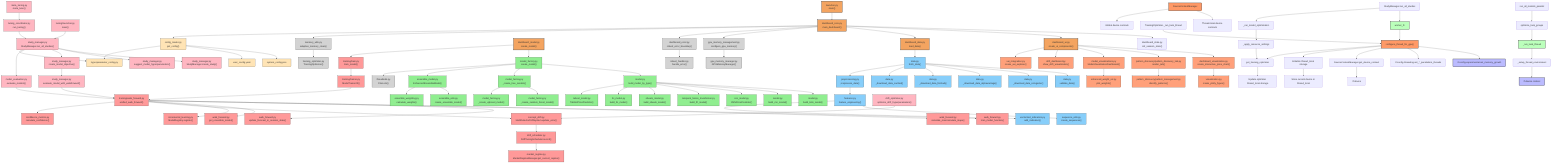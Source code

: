 graph TD
    %% Main application flow
    launcher["launcher.py<br>main()"] --> dashboard_core["dashboard_core.py<br>main_dashboard()"]
    dashboard_core --> init_dashboard["dashboard_state.py<br>init_session_state()"]
    dashboard_core --> dashboard_ui["dashboard_ui.py<br>create_ui_components()"]
    dashboard_core --> dashboard_data["dashboard_data.py<br>load_data()"]
    
    %% Data acquisition flow
    dashboard_data --> fetch_data["data.py<br>fetch_data()"]
    fetch_data --> validate_data["data.py<br>validate_data()"]
    fetch_data --> coingecko["data.py<br>_download_data_coingecko()"]
    fetch_data --> alphavantage["data.py<br>_download_data_alphavantage()"]
    fetch_data --> finnhub["data.py<br>_download_data_finnhub()"]
    fetch_data --> yfinance["data.py<br>_download_data_cached()"]
    
    %% Preprocessing flow
    fetch_data --> preprocess["preprocessing.py<br>preprocess_data()"]
    preprocess --> create_features["features.py<br>feature_engineering()"]
    create_features --> create_sequences["sequence_utils.py<br>create_sequences()"]
    create_features --> vectorized_indicators["vectorized_indicators.py<br>add_indicators()"]
    
    %% Model creation flow
    dashboard_model["dashboard_model.py<br>create_model()"] --> model_factory["model_factory.py<br>create_model()"]
    model_factory --> neural_models["model.py<br>build_model_by_type()"]
    model_factory --> tree_models["model_factory.py<br>_create_tree_models()"]
    model_factory --> ensemble_model["ensemble_model.py<br>EnhancedEnsembleModel()"]
    
    neural_models --> lstm["model.py<br>build_lstm_model()"]
    neural_models --> rnn["model.py<br>build_rnn_model()"]
    neural_models --> cnn["cnn_model.py<br>CNNPricePredictor()"]
    neural_models --> tft["temporal_fusion_transformer.py<br>build_tft_model()"]
    neural_models --> nbeats["nbeats_model.py<br>build_nbeats_model()"]
    neural_models --> ltc["ltc_model.py<br>build_ltc_model()"]
    neural_models --> tabnet["tabnet_model.py<br>TabNetPricePredictor()"]
    
    tree_models --> random_forest["model_factory.py<br>_create_random_forest_model()"]
    tree_models --> xgboost["model_factory.py<br>_create_xgboost_model()"]
    
    ensemble_model --> ensemble_utils["ensemble_utils.py<br>create_ensemble_model()"]
    ensemble_model --> ensemble_weighting["ensemble_weighting.py<br>calculate_weights()"]
    
    %% Training flow
    dashboard_model --> train_model["training/train.py<br>train_model()"]
    train_model --> trainer["training/trainer.py<br>ModelTrainer.fit()"]
    trainer --> walk_forward["training/walk_forward.py<br>unified_walk_forward()"]
    
    walk_forward --> train_submodels["walk_forward.py<br>train_model_function()"]
    walk_forward --> calculate_metrics["walk_forward.py<br>calculate_mse/calculate_mape()"]
    walk_forward --> update_forecast["walk_forward.py<br>update_forecast_in_session_state()"]
    walk_forward --> get_ensemble_model["walk_forward.py<br>get_ensemble_model()"]
    
    walk_forward --> incremental_learning["incremental_learning.py<br>ModelRegistry.register()"]
    walk_forward --> concept_drift["concept_drift.py<br>MultiDetectorDriftSystem.update_error()"]
    walk_forward --> confidence_metrics["confidence_metrics.py<br>calculate_confidence()"]
    
    concept_drift --> drift_scheduler["drift_scheduler.py<br>DriftTuningScheduler.record()"]
    drift_scheduler --> market_regime["market_regime.py<br>MarketRegimeManager.get_current_regime()"]
    
    %% Tuning flow
    tuning_launcher["tuning/launcher.py<br>main()"] --> study_manager["study_manager.py<br>StudyManager.run_all_studies()"]
    study_manager --> create_study["study_manager.py<br>StudyManager.create_study()"]
    study_manager --> suggest_hyperparameters["study_manager.py<br>suggest_model_hyperparameters()"]
    study_manager --> objective["study_manager.py<br>create_model_objective()"]
    objective --> evaluate_model["study_manager.py<br>evaluate_model_with_walkforward()"]
    evaluate_model --> walk_forward
    
    study_manager --> model_evaluation["model_evaluation.py<br>evaluate_models()"]
    model_evaluation --> walk_forward
    
    tuning_coordinator["tuning_coordinator.py<br>run_tuning()"] --> study_manager
    meta_tuning["meta_tuning.py<br>meta_tune()"] --> tuning_coordinator
    drift_optimizer["drift_optimizer.py<br>optimize_drift_hyperparameters()"] --> concept_drift
    
    %% Dashboard visualization flow
    dashboard_ui --> dashboard_viz["dashboard_visualization.py<br>create_interactive_price_chart()"]
    dashboard_viz --> plotly["visualization.py<br>create_plotly_figure()"]
    
    dashboard_ui --> pattern_discovery["pattern_discovery/pattern_discovery_tab.py<br>render_tab()"]
    pattern_discovery --> pattern_management["pattern_discovery/pattern_management.py<br>identify_patterns()"]
    
    dashboard_ui --> model_visualizations["model_visualizations.py<br>ModelVisualizationDashboard()"]
    model_visualizations --> enhanced_weight_viz["enhanced_weight_viz.py<br>plot_weights()"]
    
    dashboard_ui --> drift_dashboard["drift_dashboard.py<br>show_drift_visualization()"]
    dashboard_ui --> xai_integration["xai_integration.py<br>create_xai_explorer()"]
    
    %% Utility flows
    dashboard_core --> gpu_mem_management["gpu_memory_management.py<br>configure_gpu_memory()"]
    gpu_mem_management --> gpu_mem_manager["gpu_memory_manager.py<br>GPUMemoryManager()"]
    
    dashboard_core --> error_handler["dashboard_error.py<br>robust_error_boundary()"]
    error_handler --> robust_handler["robust_handler.py<br>handle_error()"]
    
    dashboard_core --> memory_utils["memory_utils.py<br>adaptive_memory_clean()"]
    memory_utils --> training_optimizer["training_optimizer.py<br>TrainingOptimizer()"]
    
    model_factory --> threadsafe["threadsafe.py<br>FileLock()"]
    
    %% Configuration flow
    dashboard_core --> config_loader["config_loader.py<br>get_config()"]
    config_loader --> system_config["system_config.json"]
    config_loader --> user_config["user_config.yaml"]
    config_loader --> hyperparameter_config["hyperparameter_config.py"]
    study_manager --> hyperparameter_config
    
    %% Style definitions
    classDef main fill:#f4a460,stroke:#333,stroke-width:2px;
    classDef data fill:#87cefa,stroke:#333,stroke-width:1px;
    classDef model fill:#90ee90,stroke:#333,stroke-width:1px;
    classDef train fill:#ff9999,stroke:#333,stroke-width:1px;
    classDef tune fill:#ffb6c1,stroke:#333,stroke-width:1px;
    classDef dash fill:#ffa07a,stroke:#333,stroke-width:1px;
    classDef util fill:#d3d3d3,stroke:#333,stroke-width:1px;
    classDef config fill:#ffe4b5,stroke:#333,stroke-width:1px;
    
    class launcher,dashboard_core,dashboard_ui,dashboard_model,dashboard_data main;
    class fetch_data,validate_data,coingecko,alphavantage,finnhub,yfinance,preprocess,create_features,create_sequences,vectorized_indicators data;
    class model_factory,neural_models,tree_models,ensemble_model,lstm,rnn,cnn,tft,nbeats,ltc,tabnet,random_forest,xgboost,ensemble_utils,ensemble_weighting model;
    class train_model,trainer,walk_forward,train_submodels,calculate_metrics,update_forecast,get_ensemble_model,incremental_learning,concept_drift,confidence_metrics,drift_scheduler,market_regime train;
    class tuning_launcher,study_manager,create_study,suggest_hyperparameters,objective,evaluate_model,model_evaluation,tuning_coordinator,meta_tuning,drift_optimizer tune;
    class dashboard_viz,plotly,pattern_discovery,pattern_management,model_visualizations,enhanced_weight_viz,drift_dashboard,xai_integration dash;
    class gpu_mem_management,gpu_mem_manager,error_handler,robust_handler,memory_utils,training_optimizer,threadsafe util;
    class config_loader,system_config,user_config,hyperparameter_config config;

    %% Main function call graph for GPU thread management
    
    %% Worker Thread Initialization 
    StudyManager_run_all_studies["StudyManager.run_all_studies"] --> worker_fn
    Meta_run_task_thread["TrainingOptimizer._run_task_thread"] --> configure_thread_for_gpu
    
    %% GPU Configuration Functions
    worker_fn --> configure_thread_for_gpu["configure_thread_for_gpu()"]
    configure_thread_for_gpu --> tf_memory_growth["tf.config.experimental.set_memory_growth"]
    configure_thread_for_gpu --> set_tf_threads["tf.config.threading.set_*_parallelism_threads"]
    configure_thread_for_gpu --> get_device_context["DeviceContextManager.get_device_context"]
    
    %% Device Context Management
    get_device_context --> create_device_context["tf.device"]
    DeviceContextManager --> thread_local_contexts["Thread-local device contexts"]
    DeviceContextManager --> global_contexts["Global device contexts"]
    
    %% Thread-local Storage Management
    configure_thread_for_gpu --> initialize_thread_local["Initialize thread_local storage"]
    initialize_thread_local --> store_current_device["Store current device in thread_local"]
    
    %% Training Optimizer Interaction
    configure_thread_for_gpu --> get_training_optimizer
    get_training_optimizer --> update_optimizer_thread_local["Update optimizer thread_local storage"]
    
    %% Task Execution Path in meta_tuning.py
    run_all_models_parallel["run_all_models_parallel"] --> optimize_task_groups
    optimize_task_groups --> _run_task_thread
    _run_task_thread --> _setup_thread_environment["_setup_thread_environment"]
    _setup_thread_environment --> tf_device_context["tf.device context"]
    
    %% Study Manager Execution Path
    StudyManager_run_all_studies --> _run_model_optimization
    _run_model_optimization --> _apply_resource_settings
    _apply_resource_settings --> get_training_optimizer
    
    %% Style definitions
    classDef core fill:#f96,stroke:#333,stroke-width:2px;
    classDef gpu fill:#bbf,stroke:#333,stroke-width:2px;
    classDef thread fill:#bfb,stroke:#333,stroke-width:2px;
    
    class configure_thread_for_gpu,DeviceContextManager core;
    class tf_memory_growth,tf_device_context gpu;
    class worker_fn,_run_task_thread thread;